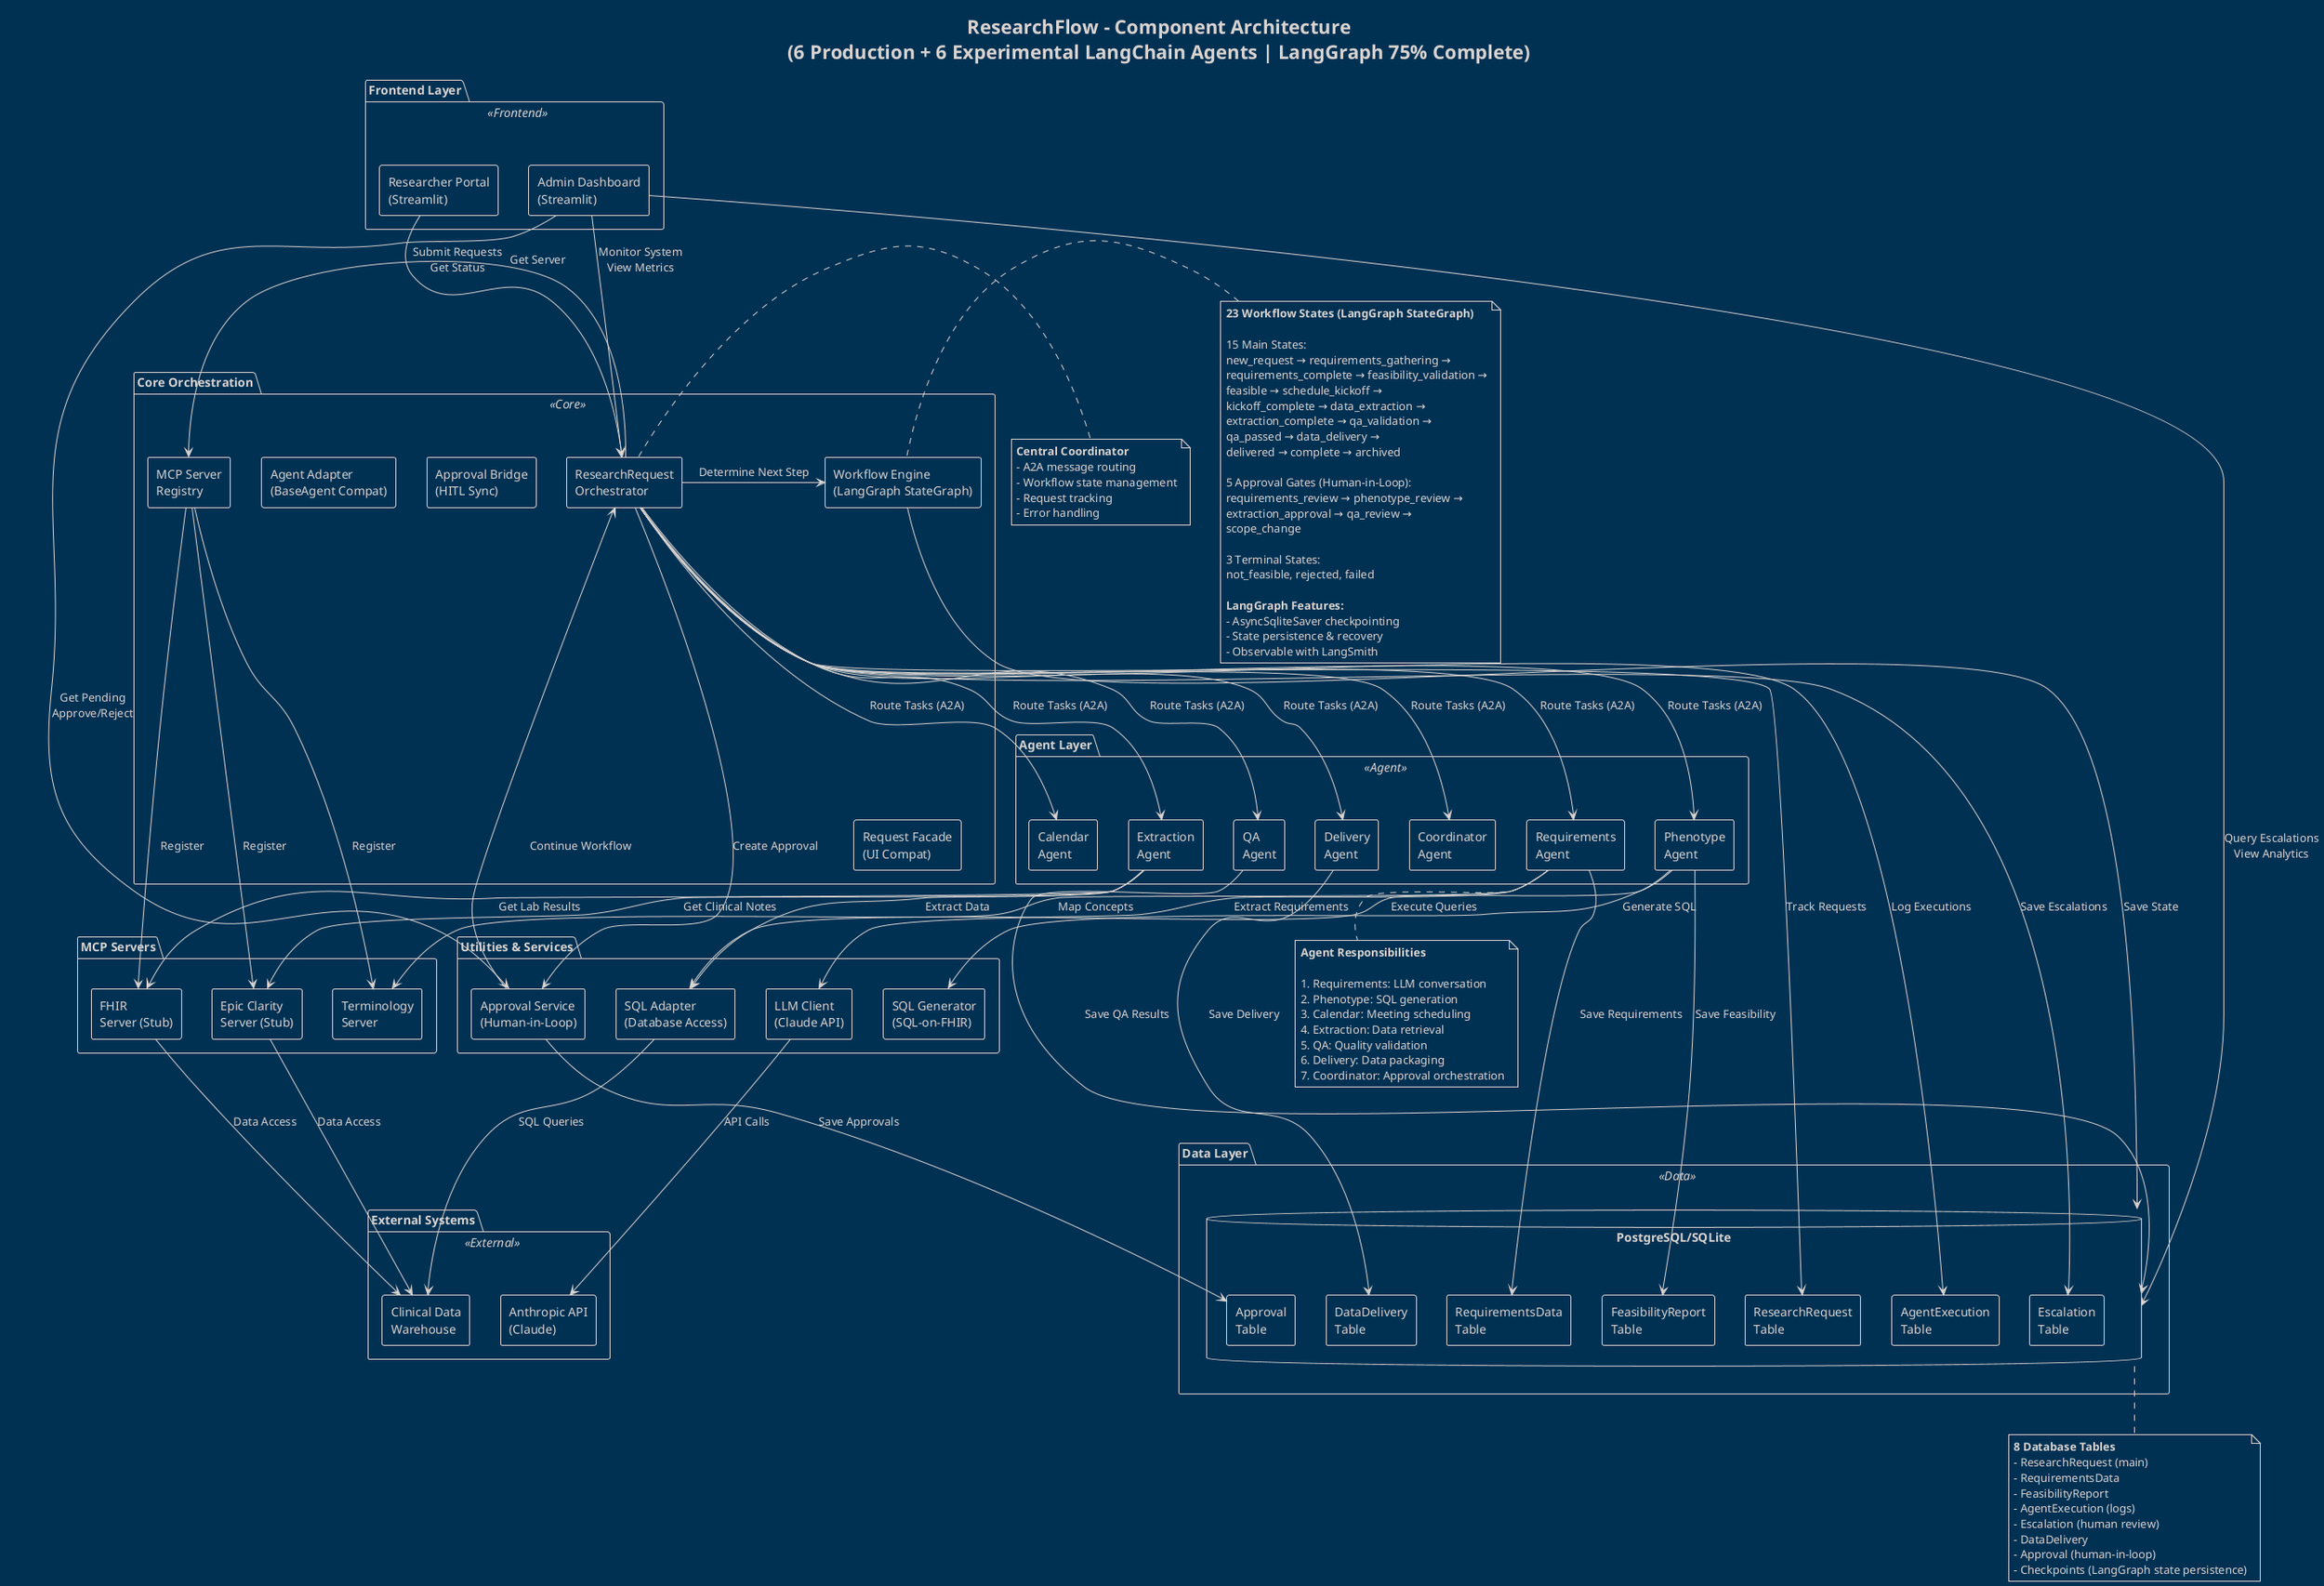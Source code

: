 @startuml ResearchFlow Components
!theme blueprint

title ResearchFlow - Component Architecture\n(6 Production + 6 Experimental LangChain Agents | LangGraph 75% Complete)

skinparam componentStyle rectangle

' Define component colors
skinparam component {
    BackgroundColor<<Frontend>> LightBlue
    BackgroundColor<<Agent>> Gold
    BackgroundColor<<Core>> Orange
    BackgroundColor<<Data>> LightGreen
    BackgroundColor<<External>> LightGray
}

package "Frontend Layer" <<Frontend>> {
    [Researcher Portal\n(Streamlit)] as ResearcherUI
    [Admin Dashboard\n(Streamlit)] as AdminUI
}

package "Core Orchestration" <<Core>> {
    [ResearchRequest\nOrchestrator] as Orchestrator
    [Workflow Engine\n(LangGraph StateGraph)] as WorkflowEngine
    [Agent Adapter\n(BaseAgent Compat)] as AgentAdapter
    [Approval Bridge\n(HITL Sync)] as ApprovalBridge
    [Request Facade\n(UI Compat)] as RequestFacade
    [MCP Server\nRegistry] as MCPRegistry
}

package "Agent Layer" <<Agent>> {
    [Requirements\nAgent] as Agent1
    [Phenotype\nAgent] as Agent2
    [Calendar\nAgent] as Agent3
    [Extraction\nAgent] as Agent4
    [QA\nAgent] as Agent5
    [Delivery\nAgent] as Agent6
    [Coordinator\nAgent] as Agent7
}

package "Utilities & Services" {
    [LLM Client\n(Claude API)] as LLM
    [SQL Generator\n(SQL-on-FHIR)] as SQLGen
    [SQL Adapter\n(Database Access)] as SQLAdapter
    [Approval Service\n(Human-in-Loop)] as ApprovalService
}

package "MCP Servers" {
    [Terminology\nServer] as TermServer
    [Epic Clarity\nServer (Stub)] as EpicServer
    [FHIR\nServer (Stub)] as FHIRServer
}

package "Data Layer" <<Data>> {
    database "PostgreSQL/SQLite" as DB {
        [ResearchRequest\nTable] as T1
        [RequirementsData\nTable] as T2
        [FeasibilityReport\nTable] as T3
        [AgentExecution\nTable] as T4
        [Escalation\nTable] as T5
        [DataDelivery\nTable] as T6
        [Approval\nTable] as T7
    }
}

package "External Systems" <<External>> {
    [Anthropic API\n(Claude)] as Claude
    [Clinical Data\nWarehouse] as CDW
}

' ============================================
' CONNECTIONS - User Interface Layer
' ============================================

ResearcherUI -down-> Orchestrator : Submit Requests\nGet Status
AdminUI -down-> Orchestrator : Monitor System\nView Metrics
AdminUI -down-> DB : Query Escalations\nView Analytics

' ============================================
' CONNECTIONS - Orchestrator to Agents
' ============================================

Orchestrator -down-> Agent1 : Route Tasks (A2A)
Orchestrator -down-> Agent2 : Route Tasks (A2A)
Orchestrator -down-> Agent3 : Route Tasks (A2A)
Orchestrator -down-> Agent4 : Route Tasks (A2A)
Orchestrator -down-> Agent5 : Route Tasks (A2A)
Orchestrator -down-> Agent6 : Route Tasks (A2A)
Orchestrator -down-> Agent7 : Route Tasks (A2A)

Orchestrator -right-> WorkflowEngine : Determine Next Step
WorkflowEngine -down-> DB : Save State

' ============================================
' CONNECTIONS - Agents to Services
' ============================================

Agent1 -down-> LLM : Extract Requirements
Agent1 -down-> TermServer : Map Concepts

Agent2 -down-> SQLGen : Generate SQL
Agent2 -down-> SQLAdapter : Execute Queries

Agent4 -down-> SQLAdapter : Extract Data
Agent4 -down-> EpicServer : Get Clinical Notes
Agent4 -down-> FHIRServer : Get Lab Results

' ============================================
' CONNECTIONS - Approval Workflow
' ============================================

AdminUI -down-> ApprovalService : Get Pending\nApprove/Reject
Orchestrator -down-> ApprovalService : Create Approval
ApprovalService -down-> T7 : Save Approvals
ApprovalService -up-> Orchestrator : Continue Workflow

' ============================================
' CONNECTIONS - Services to External
' ============================================

LLM -down-> Claude : API Calls
SQLAdapter -down-> CDW : SQL Queries
EpicServer -down-> CDW : Data Access
FHIRServer -down-> CDW : Data Access

' ============================================
' CONNECTIONS - MCP Registry
' ============================================

Orchestrator -right-> MCPRegistry : Get Server
MCPRegistry -down-> TermServer : Register
MCPRegistry -down-> EpicServer : Register
MCPRegistry -down-> FHIRServer : Register

' ============================================
' CONNECTIONS - Database
' ============================================

Agent1 -down-> T2 : Save Requirements
Agent2 -down-> T3 : Save Feasibility
Agent5 -down-> DB : Save QA Results
Agent6 -down-> T6 : Save Delivery

Orchestrator -down-> T1 : Track Requests
Orchestrator -down-> T4 : Log Executions
Orchestrator -down-> T5 : Save Escalations

' ============================================
' NOTES
' ============================================

note right of Orchestrator
  **Central Coordinator**
  - A2A message routing
  - Workflow state management
  - Request tracking
  - Error handling
end note

note bottom of Agent1
  **Agent Responsibilities**

  1. Requirements: LLM conversation
  2. Phenotype: SQL generation
  3. Calendar: Meeting scheduling
  4. Extraction: Data retrieval
  5. QA: Quality validation
  6. Delivery: Data packaging
  7. Coordinator: Approval orchestration
end note

note bottom of DB
  **8 Database Tables**
  - ResearchRequest (main)
  - RequirementsData
  - FeasibilityReport
  - AgentExecution (logs)
  - Escalation (human review)
  - DataDelivery
  - Approval (human-in-loop)
  - Checkpoints (LangGraph state persistence)
end note

note left of WorkflowEngine
  **23 Workflow States (LangGraph StateGraph)**

  15 Main States:
  new_request → requirements_gathering →
  requirements_complete → feasibility_validation →
  feasible → schedule_kickoff →
  kickoff_complete → data_extraction →
  extraction_complete → qa_validation →
  qa_passed → data_delivery →
  delivered → complete → archived

  5 Approval Gates (Human-in-Loop):
  requirements_review → phenotype_review →
  extraction_approval → qa_review →
  scope_change

  3 Terminal States:
  not_feasible, rejected, failed

  **LangGraph Features:**
  - AsyncSqliteSaver checkpointing
  - State persistence & recovery
  - Observable with LangSmith
end note

@enduml
